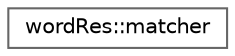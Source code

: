 digraph "Graphical Class Hierarchy"
{
 // LATEX_PDF_SIZE
  bgcolor="transparent";
  edge [fontname=Helvetica,fontsize=10,labelfontname=Helvetica,labelfontsize=10];
  node [fontname=Helvetica,fontsize=10,shape=box,height=0.2,width=0.4];
  rankdir="LR";
  Node0 [id="Node000000",label="wordRes::matcher",height=0.2,width=0.4,color="grey40", fillcolor="white", style="filled",URL="$structFoam_1_1wordRes_1_1matcher.html",tooltip=" "];
}
